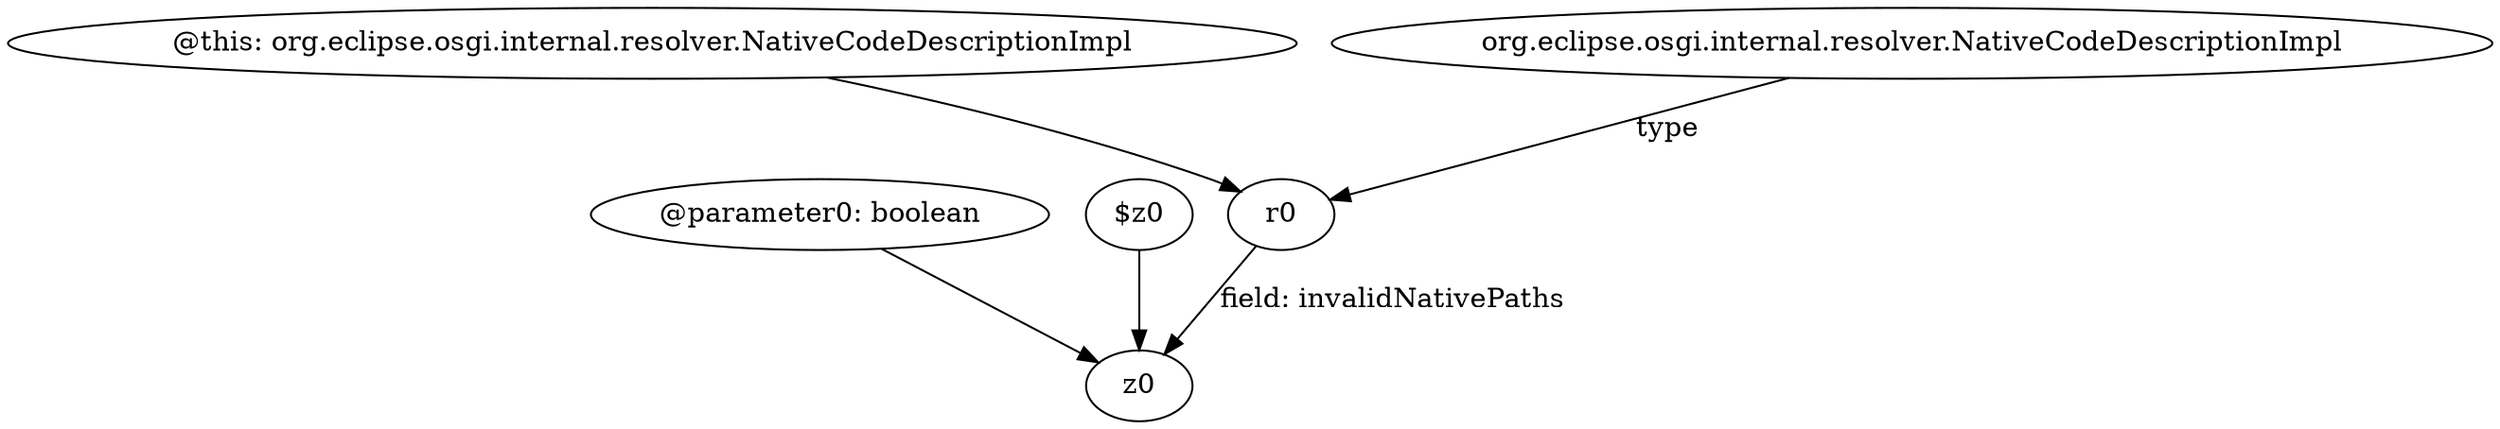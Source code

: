 digraph g {
0[label="r0"]
1[label="z0"]
0->1[label="field: invalidNativePaths"]
2[label="@parameter0: boolean"]
2->1[label=""]
3[label="$z0"]
3->1[label=""]
4[label="@this: org.eclipse.osgi.internal.resolver.NativeCodeDescriptionImpl"]
4->0[label=""]
5[label="org.eclipse.osgi.internal.resolver.NativeCodeDescriptionImpl"]
5->0[label="type"]
}